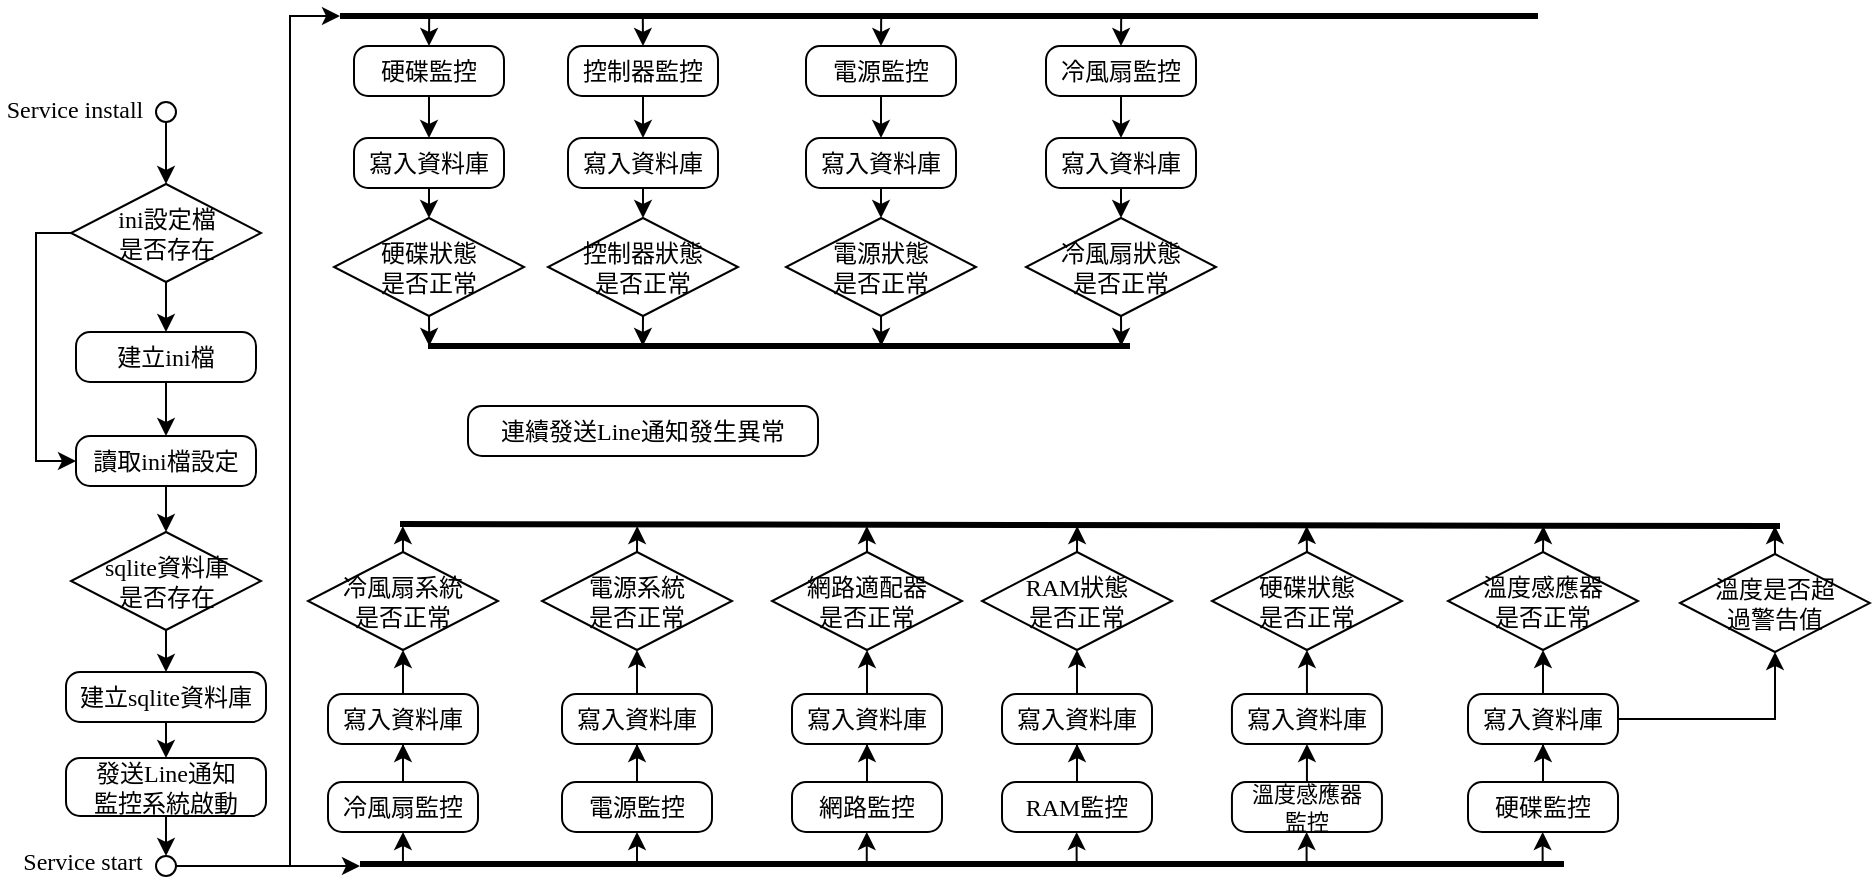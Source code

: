 <mxfile version="14.8.5" type="device"><diagram name="Page-1" id="edf60f1a-56cd-e834-aa8a-f176f3a09ee4"><mxGraphModel dx="1133" dy="668" grid="1" gridSize="5" guides="1" tooltips="1" connect="1" arrows="1" fold="1" page="1" pageScale="1" pageWidth="1169" pageHeight="827" background="none" math="0" shadow="0"><root><mxCell id="0"/><mxCell id="1" parent="0"/><mxCell id="4bShGnpkLniAV2nHWcWe-6" style="edgeStyle=orthogonalEdgeStyle;rounded=0;orthogonalLoop=1;jettySize=auto;html=1;entryX=0.5;entryY=0;entryDx=0;entryDy=0;entryPerimeter=0;fontSize=12;" edge="1" parent="1" source="4bShGnpkLniAV2nHWcWe-1" target="4bShGnpkLniAV2nHWcWe-4"><mxGeometry relative="1" as="geometry"/></mxCell><mxCell id="4bShGnpkLniAV2nHWcWe-1" value="" style="strokeWidth=1;html=1;shape=mxgraph.flowchart.start_2;whiteSpace=wrap;" vertex="1" parent="1"><mxGeometry x="93" y="63" width="10" height="10" as="geometry"/></mxCell><mxCell id="4bShGnpkLniAV2nHWcWe-3" value="&lt;font face=&quot;Times New Roman&quot;&gt;Service install&lt;/font&gt;" style="text;html=1;strokeColor=none;fillColor=none;align=center;verticalAlign=middle;whiteSpace=wrap;rounded=0;" vertex="1" parent="1"><mxGeometry x="15" y="57" width="75" height="20" as="geometry"/></mxCell><mxCell id="4bShGnpkLniAV2nHWcWe-10" style="edgeStyle=orthogonalEdgeStyle;rounded=0;orthogonalLoop=1;jettySize=auto;html=1;entryX=0.5;entryY=0;entryDx=0;entryDy=0;fontSize=12;" edge="1" parent="1" source="4bShGnpkLniAV2nHWcWe-4" target="4bShGnpkLniAV2nHWcWe-9"><mxGeometry relative="1" as="geometry"/></mxCell><mxCell id="4bShGnpkLniAV2nHWcWe-100" style="edgeStyle=orthogonalEdgeStyle;rounded=0;sketch=0;orthogonalLoop=1;jettySize=auto;html=1;entryX=0;entryY=0.5;entryDx=0;entryDy=0;fontSize=11;startArrow=none;startFill=0;endArrow=classic;endFill=1;strokeColor=#000000;strokeWidth=1;" edge="1" parent="1" source="4bShGnpkLniAV2nHWcWe-4" target="4bShGnpkLniAV2nHWcWe-11"><mxGeometry relative="1" as="geometry"><Array as="points"><mxPoint x="33" y="128"/><mxPoint x="33" y="242"/></Array></mxGeometry></mxCell><mxCell id="4bShGnpkLniAV2nHWcWe-4" value="&lt;font face=&quot;Times New Roman&quot; style=&quot;font-size: 12px;&quot;&gt;ini&lt;/font&gt;&lt;font face=&quot;DFKai-SB&quot; style=&quot;font-size: 12px;&quot;&gt;設定檔&lt;br style=&quot;font-size: 12px;&quot;&gt;是否存在&lt;br style=&quot;font-size: 12px;&quot;&gt;&lt;/font&gt;" style="strokeWidth=1;html=1;shape=mxgraph.flowchart.decision;whiteSpace=wrap;verticalAlign=middle;fontSize=12;" vertex="1" parent="1"><mxGeometry x="50.5" y="104" width="95" height="49" as="geometry"/></mxCell><mxCell id="4bShGnpkLniAV2nHWcWe-12" style="edgeStyle=orthogonalEdgeStyle;rounded=0;orthogonalLoop=1;jettySize=auto;html=1;entryX=0.5;entryY=0;entryDx=0;entryDy=0;fontSize=12;" edge="1" parent="1" source="4bShGnpkLniAV2nHWcWe-9" target="4bShGnpkLniAV2nHWcWe-11"><mxGeometry relative="1" as="geometry"/></mxCell><mxCell id="4bShGnpkLniAV2nHWcWe-9" value="&lt;font face=&quot;DFKai-SB&quot;&gt;建立ini檔&lt;/font&gt;" style="rounded=1;whiteSpace=wrap;html=1;absoluteArcSize=1;arcSize=14;strokeWidth=1;fontSize=12;verticalAlign=middle;" vertex="1" parent="1"><mxGeometry x="53" y="178" width="90" height="25" as="geometry"/></mxCell><mxCell id="4bShGnpkLniAV2nHWcWe-16" style="edgeStyle=orthogonalEdgeStyle;rounded=0;orthogonalLoop=1;jettySize=auto;html=1;entryX=0.5;entryY=0;entryDx=0;entryDy=0;entryPerimeter=0;fontSize=12;" edge="1" parent="1" source="4bShGnpkLniAV2nHWcWe-11" target="4bShGnpkLniAV2nHWcWe-13"><mxGeometry relative="1" as="geometry"/></mxCell><mxCell id="4bShGnpkLniAV2nHWcWe-11" value="&lt;font face=&quot;DFKai-SB&quot;&gt;讀取ini檔設定&lt;/font&gt;" style="rounded=1;whiteSpace=wrap;html=1;absoluteArcSize=1;arcSize=14;strokeWidth=1;fontSize=12;verticalAlign=middle;" vertex="1" parent="1"><mxGeometry x="53" y="230" width="90" height="25" as="geometry"/></mxCell><mxCell id="4bShGnpkLniAV2nHWcWe-17" style="edgeStyle=orthogonalEdgeStyle;rounded=0;orthogonalLoop=1;jettySize=auto;html=1;entryX=0.5;entryY=0;entryDx=0;entryDy=0;fontSize=12;strokeWidth=1;" edge="1" parent="1" source="4bShGnpkLniAV2nHWcWe-13" target="4bShGnpkLniAV2nHWcWe-15"><mxGeometry relative="1" as="geometry"/></mxCell><mxCell id="4bShGnpkLniAV2nHWcWe-13" value="&lt;font style=&quot;font-size: 12px&quot;&gt;&lt;font face=&quot;Times New Roman&quot;&gt;sqlite&lt;/font&gt;&lt;font face=&quot;DFKai-SB&quot;&gt;資料庫&lt;br&gt;是否存在&lt;/font&gt;&lt;br style=&quot;font-size: 12px&quot;&gt;&lt;/font&gt;" style="strokeWidth=1;html=1;shape=mxgraph.flowchart.decision;whiteSpace=wrap;verticalAlign=middle;fontSize=12;" vertex="1" parent="1"><mxGeometry x="50.5" y="278" width="95" height="49" as="geometry"/></mxCell><mxCell id="4bShGnpkLniAV2nHWcWe-123" style="edgeStyle=orthogonalEdgeStyle;rounded=0;sketch=0;orthogonalLoop=1;jettySize=auto;html=1;exitX=0.5;exitY=1;exitDx=0;exitDy=0;entryX=0.5;entryY=0;entryDx=0;entryDy=0;fontSize=11;startArrow=none;startFill=0;endArrow=classic;endFill=1;strokeColor=#000000;strokeWidth=1;" edge="1" parent="1" source="4bShGnpkLniAV2nHWcWe-15" target="4bShGnpkLniAV2nHWcWe-27"><mxGeometry relative="1" as="geometry"/></mxCell><mxCell id="4bShGnpkLniAV2nHWcWe-15" value="&lt;font face=&quot;DFKai-SB&quot;&gt;建立sqlite資料庫&lt;/font&gt;" style="rounded=1;whiteSpace=wrap;html=1;absoluteArcSize=1;arcSize=14;strokeWidth=1;fontSize=12;verticalAlign=middle;" vertex="1" parent="1"><mxGeometry x="48" y="348" width="100" height="25" as="geometry"/></mxCell><mxCell id="4bShGnpkLniAV2nHWcWe-188" style="edgeStyle=orthogonalEdgeStyle;rounded=0;sketch=0;orthogonalLoop=1;jettySize=auto;html=1;exitX=1;exitY=0.5;exitDx=0;exitDy=0;exitPerimeter=0;fontSize=11;startArrow=none;startFill=0;endArrow=classic;endFill=1;strokeColor=#000000;strokeWidth=1;" edge="1" parent="1" source="4bShGnpkLniAV2nHWcWe-20"><mxGeometry relative="1" as="geometry"><mxPoint x="185" y="20" as="targetPoint"/><Array as="points"><mxPoint x="160" y="445"/><mxPoint x="160" y="20"/></Array></mxGeometry></mxCell><mxCell id="4bShGnpkLniAV2nHWcWe-189" style="edgeStyle=orthogonalEdgeStyle;rounded=0;sketch=0;orthogonalLoop=1;jettySize=auto;html=1;exitX=1;exitY=0.5;exitDx=0;exitDy=0;exitPerimeter=0;fontSize=11;startArrow=none;startFill=0;endArrow=classic;endFill=1;strokeColor=#000000;strokeWidth=1;" edge="1" parent="1" source="4bShGnpkLniAV2nHWcWe-20"><mxGeometry relative="1" as="geometry"><mxPoint x="195" y="445" as="targetPoint"/><Array as="points"><mxPoint x="135" y="445"/><mxPoint x="135" y="445"/></Array></mxGeometry></mxCell><mxCell id="4bShGnpkLniAV2nHWcWe-20" value="" style="strokeWidth=1;html=1;shape=mxgraph.flowchart.start_2;whiteSpace=wrap;" vertex="1" parent="1"><mxGeometry x="93" y="440" width="10" height="10" as="geometry"/></mxCell><mxCell id="4bShGnpkLniAV2nHWcWe-21" value="&lt;font face=&quot;Times New Roman&quot;&gt;Service start&lt;/font&gt;" style="text;html=1;strokeColor=none;fillColor=none;align=center;verticalAlign=middle;whiteSpace=wrap;rounded=0;" vertex="1" parent="1"><mxGeometry x="19" y="433" width="75" height="20" as="geometry"/></mxCell><mxCell id="4bShGnpkLniAV2nHWcWe-124" style="edgeStyle=orthogonalEdgeStyle;rounded=0;sketch=0;orthogonalLoop=1;jettySize=auto;html=1;exitX=0.5;exitY=1;exitDx=0;exitDy=0;entryX=0.5;entryY=0;entryDx=0;entryDy=0;entryPerimeter=0;fontSize=11;startArrow=none;startFill=0;endArrow=classic;endFill=1;strokeColor=#000000;strokeWidth=1;" edge="1" parent="1" source="4bShGnpkLniAV2nHWcWe-27" target="4bShGnpkLniAV2nHWcWe-20"><mxGeometry relative="1" as="geometry"/></mxCell><mxCell id="4bShGnpkLniAV2nHWcWe-27" value="&lt;font face=&quot;DFKai-SB&quot;&gt;發送Line通知&lt;br&gt;監控系統啟動&lt;br&gt;&lt;/font&gt;" style="rounded=1;whiteSpace=wrap;html=1;absoluteArcSize=1;arcSize=14;strokeWidth=1;fontSize=12;verticalAlign=middle;" vertex="1" parent="1"><mxGeometry x="48" y="391" width="100" height="29" as="geometry"/></mxCell><mxCell id="4bShGnpkLniAV2nHWcWe-193" style="edgeStyle=orthogonalEdgeStyle;rounded=0;sketch=0;orthogonalLoop=1;jettySize=auto;html=1;exitX=0.5;exitY=0;exitDx=0;exitDy=0;exitPerimeter=0;fontSize=11;startArrow=none;startFill=0;endArrow=classic;endFill=1;strokeColor=#000000;strokeWidth=1;" edge="1" parent="1" source="4bShGnpkLniAV2nHWcWe-31"><mxGeometry relative="1" as="geometry"><mxPoint x="216.4" y="275" as="targetPoint"/></mxGeometry></mxCell><mxCell id="4bShGnpkLniAV2nHWcWe-31" value="&lt;font style=&quot;font-size: 12px&quot;&gt;&lt;font face=&quot;DFKai-SB&quot;&gt;冷風扇系統&lt;br&gt;是否正常&lt;/font&gt;&lt;br style=&quot;font-size: 12px&quot;&gt;&lt;/font&gt;" style="strokeWidth=1;html=1;shape=mxgraph.flowchart.decision;whiteSpace=wrap;verticalAlign=middle;fontSize=12;" vertex="1" parent="1"><mxGeometry x="169" y="288" width="95" height="49" as="geometry"/></mxCell><mxCell id="4bShGnpkLniAV2nHWcWe-76" style="edgeStyle=orthogonalEdgeStyle;rounded=0;sketch=0;orthogonalLoop=1;jettySize=auto;html=1;entryX=0.5;entryY=1;entryDx=0;entryDy=0;fontSize=12;strokeColor=#000000;strokeWidth=1;" edge="1" parent="1" source="4bShGnpkLniAV2nHWcWe-35" target="4bShGnpkLniAV2nHWcWe-74"><mxGeometry relative="1" as="geometry"/></mxCell><mxCell id="4bShGnpkLniAV2nHWcWe-121" style="edgeStyle=orthogonalEdgeStyle;rounded=0;sketch=0;orthogonalLoop=1;jettySize=auto;html=1;exitX=0.5;exitY=1;exitDx=0;exitDy=0;fontSize=11;startArrow=classic;startFill=1;endArrow=none;endFill=0;strokeColor=#000000;strokeWidth=1;" edge="1" parent="1" source="4bShGnpkLniAV2nHWcWe-35"><mxGeometry relative="1" as="geometry"><mxPoint x="216.465" y="445" as="targetPoint"/></mxGeometry></mxCell><mxCell id="4bShGnpkLniAV2nHWcWe-35" value="&lt;font face=&quot;DFKai-SB&quot;&gt;冷風扇監控&lt;/font&gt;" style="rounded=1;whiteSpace=wrap;html=1;absoluteArcSize=1;arcSize=14;strokeWidth=1;fontSize=12;verticalAlign=middle;" vertex="1" parent="1"><mxGeometry x="179" y="403" width="75" height="25" as="geometry"/></mxCell><mxCell id="4bShGnpkLniAV2nHWcWe-41" value="&lt;font face=&quot;DFKai-SB&quot;&gt;連續發送Line通知發生異常&lt;/font&gt;" style="rounded=1;whiteSpace=wrap;html=1;absoluteArcSize=1;arcSize=14;strokeWidth=1;fontSize=12;verticalAlign=middle;" vertex="1" parent="1"><mxGeometry x="249" y="215" width="175" height="25" as="geometry"/></mxCell><mxCell id="4bShGnpkLniAV2nHWcWe-218" style="edgeStyle=orthogonalEdgeStyle;rounded=0;sketch=0;orthogonalLoop=1;jettySize=auto;html=1;exitX=0.5;exitY=0;exitDx=0;exitDy=0;exitPerimeter=0;fontSize=11;startArrow=none;startFill=0;endArrow=classic;endFill=1;strokeColor=#000000;strokeWidth=1;" edge="1" parent="1" source="4bShGnpkLniAV2nHWcWe-73"><mxGeometry relative="1" as="geometry"><mxPoint x="668.333" y="275" as="targetPoint"/></mxGeometry></mxCell><mxCell id="4bShGnpkLniAV2nHWcWe-73" value="&lt;font&gt;&lt;font face=&quot;DFKai-SB&quot;&gt;硬碟狀態&lt;br&gt;是否正常&lt;/font&gt;&lt;br style=&quot;font-size: 12px&quot;&gt;&lt;/font&gt;" style="strokeWidth=1;html=1;shape=mxgraph.flowchart.decision;whiteSpace=wrap;verticalAlign=middle;fontSize=12;" vertex="1" parent="1"><mxGeometry x="620.97" y="288" width="95" height="49" as="geometry"/></mxCell><mxCell id="4bShGnpkLniAV2nHWcWe-77" style="edgeStyle=orthogonalEdgeStyle;rounded=0;sketch=0;orthogonalLoop=1;jettySize=auto;html=1;fontSize=12;strokeColor=#000000;strokeWidth=1;" edge="1" parent="1" source="4bShGnpkLniAV2nHWcWe-74" target="4bShGnpkLniAV2nHWcWe-31"><mxGeometry relative="1" as="geometry"/></mxCell><mxCell id="4bShGnpkLniAV2nHWcWe-74" value="&lt;font face=&quot;DFKai-SB&quot;&gt;寫入資料庫&lt;/font&gt;" style="rounded=1;whiteSpace=wrap;html=1;absoluteArcSize=1;arcSize=14;strokeWidth=1;fontSize=12;verticalAlign=middle;" vertex="1" parent="1"><mxGeometry x="179" y="359" width="75" height="25" as="geometry"/></mxCell><mxCell id="4bShGnpkLniAV2nHWcWe-81" style="edgeStyle=orthogonalEdgeStyle;rounded=0;sketch=0;orthogonalLoop=1;jettySize=auto;html=1;exitX=0.5;exitY=0;exitDx=0;exitDy=0;entryX=0.5;entryY=1;entryDx=0;entryDy=0;fontSize=11;strokeColor=#000000;strokeWidth=1;" edge="1" parent="1" source="4bShGnpkLniAV2nHWcWe-78" target="4bShGnpkLniAV2nHWcWe-79"><mxGeometry relative="1" as="geometry"/></mxCell><mxCell id="4bShGnpkLniAV2nHWcWe-78" value="&lt;font face=&quot;DFKai-SB&quot; style=&quot;font-size: 11px&quot;&gt;溫度感應器&lt;br style=&quot;font-size: 11px&quot;&gt;&lt;/font&gt;&lt;font face=&quot;DFKai-SB&quot; style=&quot;font-size: 11px&quot;&gt;監控&lt;/font&gt;" style="rounded=1;whiteSpace=wrap;html=1;absoluteArcSize=1;arcSize=14;strokeWidth=1;fontSize=11;verticalAlign=middle;align=center;labelPosition=center;verticalLabelPosition=middle;horizontal=1;spacing=1;" vertex="1" parent="1"><mxGeometry x="630.97" y="403" width="75" height="25" as="geometry"/></mxCell><mxCell id="4bShGnpkLniAV2nHWcWe-83" style="edgeStyle=orthogonalEdgeStyle;rounded=0;sketch=0;orthogonalLoop=1;jettySize=auto;html=1;exitX=0.5;exitY=0;exitDx=0;exitDy=0;entryX=0.5;entryY=1;entryDx=0;entryDy=0;entryPerimeter=0;fontSize=11;strokeColor=#000000;strokeWidth=1;" edge="1" parent="1" source="4bShGnpkLniAV2nHWcWe-79" target="4bShGnpkLniAV2nHWcWe-73"><mxGeometry relative="1" as="geometry"/></mxCell><mxCell id="4bShGnpkLniAV2nHWcWe-79" value="&lt;font face=&quot;DFKai-SB&quot;&gt;寫入資料庫&lt;/font&gt;" style="rounded=1;whiteSpace=wrap;html=1;absoluteArcSize=1;arcSize=14;strokeWidth=1;fontSize=12;verticalAlign=middle;" vertex="1" parent="1"><mxGeometry x="630.97" y="359" width="75" height="25" as="geometry"/></mxCell><mxCell id="4bShGnpkLniAV2nHWcWe-194" style="edgeStyle=orthogonalEdgeStyle;rounded=0;sketch=0;orthogonalLoop=1;jettySize=auto;html=1;exitX=0.5;exitY=0;exitDx=0;exitDy=0;exitPerimeter=0;fontSize=11;startArrow=none;startFill=0;endArrow=classic;endFill=1;strokeColor=#000000;strokeWidth=1;" edge="1" parent="1" source="4bShGnpkLniAV2nHWcWe-109"><mxGeometry relative="1" as="geometry"><mxPoint x="333.6" y="275" as="targetPoint"/></mxGeometry></mxCell><mxCell id="4bShGnpkLniAV2nHWcWe-109" value="&lt;font style=&quot;font-size: 12px&quot;&gt;&lt;font face=&quot;DFKai-SB&quot;&gt;電源系統&lt;br&gt;是否正常&lt;/font&gt;&lt;br style=&quot;font-size: 12px&quot;&gt;&lt;/font&gt;" style="strokeWidth=1;html=1;shape=mxgraph.flowchart.decision;whiteSpace=wrap;verticalAlign=middle;fontSize=12;" vertex="1" parent="1"><mxGeometry x="286" y="288" width="95" height="49" as="geometry"/></mxCell><mxCell id="4bShGnpkLniAV2nHWcWe-110" style="edgeStyle=orthogonalEdgeStyle;rounded=0;sketch=0;orthogonalLoop=1;jettySize=auto;html=1;entryX=0.5;entryY=1;entryDx=0;entryDy=0;fontSize=12;strokeColor=#000000;strokeWidth=1;" edge="1" parent="1" source="4bShGnpkLniAV2nHWcWe-111" target="4bShGnpkLniAV2nHWcWe-113"><mxGeometry relative="1" as="geometry"/></mxCell><mxCell id="4bShGnpkLniAV2nHWcWe-125" style="edgeStyle=orthogonalEdgeStyle;rounded=0;sketch=0;orthogonalLoop=1;jettySize=auto;html=1;exitX=0.5;exitY=1;exitDx=0;exitDy=0;fontSize=11;startArrow=classic;startFill=1;endArrow=none;endFill=0;strokeColor=#000000;strokeWidth=1;" edge="1" parent="1" source="4bShGnpkLniAV2nHWcWe-111"><mxGeometry relative="1" as="geometry"><mxPoint x="333.503" y="445" as="targetPoint"/></mxGeometry></mxCell><mxCell id="4bShGnpkLniAV2nHWcWe-111" value="&lt;font face=&quot;DFKai-SB&quot;&gt;電源監控&lt;/font&gt;" style="rounded=1;whiteSpace=wrap;html=1;absoluteArcSize=1;arcSize=14;strokeWidth=1;fontSize=12;verticalAlign=middle;" vertex="1" parent="1"><mxGeometry x="296" y="403" width="75" height="25" as="geometry"/></mxCell><mxCell id="4bShGnpkLniAV2nHWcWe-112" style="edgeStyle=orthogonalEdgeStyle;rounded=0;sketch=0;orthogonalLoop=1;jettySize=auto;html=1;fontSize=12;strokeColor=#000000;strokeWidth=1;" edge="1" parent="1" source="4bShGnpkLniAV2nHWcWe-113" target="4bShGnpkLniAV2nHWcWe-109"><mxGeometry relative="1" as="geometry"/></mxCell><mxCell id="4bShGnpkLniAV2nHWcWe-113" value="&lt;font face=&quot;DFKai-SB&quot;&gt;寫入資料庫&lt;/font&gt;" style="rounded=1;whiteSpace=wrap;html=1;absoluteArcSize=1;arcSize=14;strokeWidth=1;fontSize=12;verticalAlign=middle;" vertex="1" parent="1"><mxGeometry x="296" y="359" width="75" height="25" as="geometry"/></mxCell><mxCell id="4bShGnpkLniAV2nHWcWe-117" value="" style="endArrow=none;html=1;fontSize=11;strokeColor=#000000;strokeWidth=3;" edge="1" parent="1"><mxGeometry width="50" height="50" relative="1" as="geometry"><mxPoint x="195" y="444" as="sourcePoint"/><mxPoint x="797" y="444" as="targetPoint"/></mxGeometry></mxCell><mxCell id="4bShGnpkLniAV2nHWcWe-196" style="edgeStyle=orthogonalEdgeStyle;rounded=0;sketch=0;orthogonalLoop=1;jettySize=auto;html=1;exitX=0.5;exitY=0;exitDx=0;exitDy=0;exitPerimeter=0;fontSize=11;startArrow=none;startFill=0;endArrow=classic;endFill=1;strokeColor=#000000;strokeWidth=1;" edge="1" parent="1" source="4bShGnpkLniAV2nHWcWe-126"><mxGeometry relative="1" as="geometry"><mxPoint x="553.6" y="275" as="targetPoint"/></mxGeometry></mxCell><mxCell id="4bShGnpkLniAV2nHWcWe-126" value="&lt;font style=&quot;font-size: 12px&quot;&gt;&lt;font face=&quot;DFKai-SB&quot;&gt;RAM狀態&lt;br&gt;是否正常&lt;/font&gt;&lt;br style=&quot;font-size: 12px&quot;&gt;&lt;/font&gt;" style="strokeWidth=1;html=1;shape=mxgraph.flowchart.decision;whiteSpace=wrap;verticalAlign=middle;fontSize=12;" vertex="1" parent="1"><mxGeometry x="506" y="288" width="95" height="49" as="geometry"/></mxCell><mxCell id="4bShGnpkLniAV2nHWcWe-127" style="edgeStyle=orthogonalEdgeStyle;rounded=0;sketch=0;orthogonalLoop=1;jettySize=auto;html=1;entryX=0.5;entryY=1;entryDx=0;entryDy=0;fontSize=12;strokeColor=#000000;strokeWidth=1;" edge="1" parent="1" source="4bShGnpkLniAV2nHWcWe-129" target="4bShGnpkLniAV2nHWcWe-131"><mxGeometry relative="1" as="geometry"/></mxCell><mxCell id="4bShGnpkLniAV2nHWcWe-129" value="&lt;font face=&quot;DFKai-SB&quot;&gt;RAM監控&lt;/font&gt;" style="rounded=1;whiteSpace=wrap;html=1;absoluteArcSize=1;arcSize=14;strokeWidth=1;fontSize=12;verticalAlign=middle;" vertex="1" parent="1"><mxGeometry x="516" y="403" width="75" height="25" as="geometry"/></mxCell><mxCell id="4bShGnpkLniAV2nHWcWe-130" style="edgeStyle=orthogonalEdgeStyle;rounded=0;sketch=0;orthogonalLoop=1;jettySize=auto;html=1;fontSize=12;strokeColor=#000000;strokeWidth=1;" edge="1" parent="1" source="4bShGnpkLniAV2nHWcWe-131" target="4bShGnpkLniAV2nHWcWe-126"><mxGeometry relative="1" as="geometry"/></mxCell><mxCell id="4bShGnpkLniAV2nHWcWe-131" value="&lt;font face=&quot;DFKai-SB&quot;&gt;寫入資料庫&lt;/font&gt;" style="rounded=1;whiteSpace=wrap;html=1;absoluteArcSize=1;arcSize=14;strokeWidth=1;fontSize=12;verticalAlign=middle;" vertex="1" parent="1"><mxGeometry x="516" y="359" width="75" height="25" as="geometry"/></mxCell><mxCell id="4bShGnpkLniAV2nHWcWe-195" style="edgeStyle=orthogonalEdgeStyle;rounded=0;sketch=0;orthogonalLoop=1;jettySize=auto;html=1;exitX=0.5;exitY=0;exitDx=0;exitDy=0;exitPerimeter=0;fontSize=11;startArrow=none;startFill=0;endArrow=classic;endFill=1;strokeColor=#000000;strokeWidth=1;" edge="1" parent="1" source="4bShGnpkLniAV2nHWcWe-138"><mxGeometry relative="1" as="geometry"><mxPoint x="448.4" y="275" as="targetPoint"/></mxGeometry></mxCell><mxCell id="4bShGnpkLniAV2nHWcWe-138" value="&lt;font style=&quot;font-size: 12px&quot;&gt;&lt;font face=&quot;DFKai-SB&quot;&gt;網路適配器&lt;br&gt;是否正常&lt;/font&gt;&lt;br style=&quot;font-size: 12px&quot;&gt;&lt;/font&gt;" style="strokeWidth=1;html=1;shape=mxgraph.flowchart.decision;whiteSpace=wrap;verticalAlign=middle;fontSize=12;" vertex="1" parent="1"><mxGeometry x="401" y="288" width="95" height="49" as="geometry"/></mxCell><mxCell id="4bShGnpkLniAV2nHWcWe-139" style="edgeStyle=orthogonalEdgeStyle;rounded=0;sketch=0;orthogonalLoop=1;jettySize=auto;html=1;entryX=0.5;entryY=1;entryDx=0;entryDy=0;fontSize=12;strokeColor=#000000;strokeWidth=1;" edge="1" source="4bShGnpkLniAV2nHWcWe-140" target="4bShGnpkLniAV2nHWcWe-142" parent="1"><mxGeometry relative="1" as="geometry"/></mxCell><mxCell id="4bShGnpkLniAV2nHWcWe-140" value="&lt;font face=&quot;DFKai-SB&quot;&gt;網路監控&lt;/font&gt;" style="rounded=1;whiteSpace=wrap;html=1;absoluteArcSize=1;arcSize=14;strokeWidth=1;fontSize=12;verticalAlign=middle;" vertex="1" parent="1"><mxGeometry x="411" y="403" width="75" height="25" as="geometry"/></mxCell><mxCell id="4bShGnpkLniAV2nHWcWe-141" style="edgeStyle=orthogonalEdgeStyle;rounded=0;sketch=0;orthogonalLoop=1;jettySize=auto;html=1;fontSize=12;strokeColor=#000000;strokeWidth=1;" edge="1" source="4bShGnpkLniAV2nHWcWe-142" target="4bShGnpkLniAV2nHWcWe-138" parent="1"><mxGeometry relative="1" as="geometry"/></mxCell><mxCell id="4bShGnpkLniAV2nHWcWe-142" value="&lt;font face=&quot;DFKai-SB&quot;&gt;寫入資料庫&lt;/font&gt;" style="rounded=1;whiteSpace=wrap;html=1;absoluteArcSize=1;arcSize=14;strokeWidth=1;fontSize=12;verticalAlign=middle;" vertex="1" parent="1"><mxGeometry x="411" y="359" width="75" height="25" as="geometry"/></mxCell><mxCell id="4bShGnpkLniAV2nHWcWe-143" style="edgeStyle=orthogonalEdgeStyle;rounded=0;sketch=0;orthogonalLoop=1;jettySize=auto;html=1;exitX=0.5;exitY=1;exitDx=0;exitDy=0;fontSize=11;startArrow=classic;startFill=1;endArrow=none;endFill=0;strokeColor=#000000;strokeWidth=1;" edge="1" parent="1"><mxGeometry relative="1" as="geometry"><mxPoint x="448.383" y="445" as="targetPoint"/><mxPoint x="448.38" y="428" as="sourcePoint"/></mxGeometry></mxCell><mxCell id="4bShGnpkLniAV2nHWcWe-145" style="edgeStyle=orthogonalEdgeStyle;rounded=0;sketch=0;orthogonalLoop=1;jettySize=auto;html=1;exitX=0.5;exitY=1;exitDx=0;exitDy=0;fontSize=11;startArrow=classic;startFill=1;endArrow=none;endFill=0;strokeColor=#000000;strokeWidth=1;" edge="1" parent="1"><mxGeometry relative="1" as="geometry"><mxPoint x="553.333" y="445" as="targetPoint"/><mxPoint x="553.33" y="428" as="sourcePoint"/><Array as="points"><mxPoint x="552.95" y="435"/><mxPoint x="552.95" y="435"/></Array></mxGeometry></mxCell><mxCell id="4bShGnpkLniAV2nHWcWe-146" style="edgeStyle=orthogonalEdgeStyle;rounded=0;sketch=0;orthogonalLoop=1;jettySize=auto;html=1;exitX=0.5;exitY=1;exitDx=0;exitDy=0;fontSize=11;startArrow=classic;startFill=1;endArrow=none;endFill=0;strokeColor=#000000;strokeWidth=1;" edge="1" parent="1"><mxGeometry relative="1" as="geometry"><mxPoint x="668.303" y="445" as="targetPoint"/><mxPoint x="668.3" y="428" as="sourcePoint"/></mxGeometry></mxCell><mxCell id="4bShGnpkLniAV2nHWcWe-220" style="edgeStyle=orthogonalEdgeStyle;rounded=0;sketch=0;orthogonalLoop=1;jettySize=auto;html=1;exitX=0.5;exitY=0;exitDx=0;exitDy=0;exitPerimeter=0;fontSize=11;startArrow=none;startFill=0;endArrow=classic;endFill=1;strokeColor=#000000;strokeWidth=1;" edge="1" parent="1" source="4bShGnpkLniAV2nHWcWe-147"><mxGeometry relative="1" as="geometry"><mxPoint x="786.667" y="275" as="targetPoint"/></mxGeometry></mxCell><mxCell id="4bShGnpkLniAV2nHWcWe-147" value="&lt;font style=&quot;font-size: 12px&quot;&gt;&lt;font face=&quot;DFKai-SB&quot;&gt;溫度感應器&lt;br&gt;是否正常&lt;/font&gt;&lt;br style=&quot;font-size: 12px&quot;&gt;&lt;/font&gt;" style="strokeWidth=1;html=1;shape=mxgraph.flowchart.decision;whiteSpace=wrap;verticalAlign=middle;fontSize=12;" vertex="1" parent="1"><mxGeometry x="739" y="288" width="95" height="49" as="geometry"/></mxCell><mxCell id="4bShGnpkLniAV2nHWcWe-148" style="edgeStyle=orthogonalEdgeStyle;rounded=0;sketch=0;orthogonalLoop=1;jettySize=auto;html=1;entryX=0.5;entryY=1;entryDx=0;entryDy=0;fontSize=12;strokeColor=#000000;strokeWidth=1;" edge="1" source="4bShGnpkLniAV2nHWcWe-149" target="4bShGnpkLniAV2nHWcWe-151" parent="1"><mxGeometry relative="1" as="geometry"/></mxCell><mxCell id="4bShGnpkLniAV2nHWcWe-149" value="&lt;font face=&quot;DFKai-SB&quot;&gt;硬碟監控&lt;/font&gt;" style="rounded=1;whiteSpace=wrap;html=1;absoluteArcSize=1;arcSize=14;strokeWidth=1;fontSize=12;verticalAlign=middle;" vertex="1" parent="1"><mxGeometry x="749" y="403" width="75" height="25" as="geometry"/></mxCell><mxCell id="4bShGnpkLniAV2nHWcWe-150" style="edgeStyle=orthogonalEdgeStyle;rounded=0;sketch=0;orthogonalLoop=1;jettySize=auto;html=1;fontSize=12;strokeColor=#000000;strokeWidth=1;" edge="1" source="4bShGnpkLniAV2nHWcWe-151" target="4bShGnpkLniAV2nHWcWe-147" parent="1"><mxGeometry relative="1" as="geometry"/></mxCell><mxCell id="4bShGnpkLniAV2nHWcWe-221" style="edgeStyle=orthogonalEdgeStyle;rounded=0;sketch=0;orthogonalLoop=1;jettySize=auto;html=1;exitX=1;exitY=0.5;exitDx=0;exitDy=0;entryX=0.5;entryY=1;entryDx=0;entryDy=0;entryPerimeter=0;fontSize=11;startArrow=none;startFill=0;endArrow=classic;endFill=1;strokeColor=#000000;strokeWidth=1;" edge="1" parent="1" source="4bShGnpkLniAV2nHWcWe-151" target="4bShGnpkLniAV2nHWcWe-155"><mxGeometry relative="1" as="geometry"/></mxCell><mxCell id="4bShGnpkLniAV2nHWcWe-151" value="&lt;font face=&quot;DFKai-SB&quot;&gt;寫入資料庫&lt;/font&gt;" style="rounded=1;whiteSpace=wrap;html=1;absoluteArcSize=1;arcSize=14;strokeWidth=1;fontSize=12;verticalAlign=middle;" vertex="1" parent="1"><mxGeometry x="749" y="359" width="75" height="25" as="geometry"/></mxCell><mxCell id="4bShGnpkLniAV2nHWcWe-152" style="edgeStyle=orthogonalEdgeStyle;rounded=0;sketch=0;orthogonalLoop=1;jettySize=auto;html=1;exitX=0.5;exitY=1;exitDx=0;exitDy=0;fontSize=11;startArrow=classic;startFill=1;endArrow=none;endFill=0;strokeColor=#000000;strokeWidth=1;" edge="1" parent="1"><mxGeometry relative="1" as="geometry"><mxPoint x="786.333" y="445" as="targetPoint"/><mxPoint x="786.33" y="428" as="sourcePoint"/><Array as="points"><mxPoint x="785.95" y="435"/><mxPoint x="785.95" y="435"/></Array></mxGeometry></mxCell><mxCell id="4bShGnpkLniAV2nHWcWe-222" style="edgeStyle=orthogonalEdgeStyle;rounded=0;sketch=0;orthogonalLoop=1;jettySize=auto;html=1;exitX=0.5;exitY=0;exitDx=0;exitDy=0;exitPerimeter=0;fontSize=11;startArrow=none;startFill=0;endArrow=classic;endFill=1;strokeColor=#000000;strokeWidth=1;" edge="1" parent="1" source="4bShGnpkLniAV2nHWcWe-155"><mxGeometry relative="1" as="geometry"><mxPoint x="902.429" y="275" as="targetPoint"/></mxGeometry></mxCell><mxCell id="4bShGnpkLniAV2nHWcWe-155" value="&lt;font style=&quot;font-size: 12px&quot;&gt;&lt;font face=&quot;DFKai-SB&quot;&gt;溫度是否超&lt;br&gt;過警告值&lt;/font&gt;&lt;br style=&quot;font-size: 12px&quot;&gt;&lt;/font&gt;" style="strokeWidth=1;html=1;shape=mxgraph.flowchart.decision;whiteSpace=wrap;verticalAlign=middle;fontSize=12;" vertex="1" parent="1"><mxGeometry x="855" y="289" width="95" height="49" as="geometry"/></mxCell><mxCell id="4bShGnpkLniAV2nHWcWe-161" style="edgeStyle=orthogonalEdgeStyle;rounded=0;sketch=0;orthogonalLoop=1;jettySize=auto;html=1;exitX=0.5;exitY=1;exitDx=0;exitDy=0;entryX=0.5;entryY=0;entryDx=0;entryDy=0;fontSize=11;startArrow=none;startFill=0;endArrow=classic;endFill=1;strokeColor=#000000;strokeWidth=1;" edge="1" parent="1" source="4bShGnpkLniAV2nHWcWe-157" target="4bShGnpkLniAV2nHWcWe-159"><mxGeometry relative="1" as="geometry"/></mxCell><mxCell id="4bShGnpkLniAV2nHWcWe-184" style="edgeStyle=orthogonalEdgeStyle;rounded=0;sketch=0;orthogonalLoop=1;jettySize=auto;html=1;exitX=0.5;exitY=0;exitDx=0;exitDy=0;fontSize=11;startArrow=classic;startFill=1;endArrow=none;endFill=0;strokeColor=#000000;strokeWidth=1;" edge="1" parent="1" source="4bShGnpkLniAV2nHWcWe-157"><mxGeometry relative="1" as="geometry"><mxPoint x="229.6" y="20" as="targetPoint"/></mxGeometry></mxCell><mxCell id="4bShGnpkLniAV2nHWcWe-157" value="&lt;font face=&quot;DFKai-SB&quot;&gt;硬碟監控&lt;/font&gt;" style="rounded=1;whiteSpace=wrap;html=1;absoluteArcSize=1;arcSize=14;strokeWidth=1;fontSize=12;verticalAlign=middle;" vertex="1" parent="1"><mxGeometry x="192" y="35" width="75" height="25" as="geometry"/></mxCell><mxCell id="4bShGnpkLniAV2nHWcWe-219" style="edgeStyle=orthogonalEdgeStyle;rounded=0;sketch=0;orthogonalLoop=1;jettySize=auto;html=1;exitX=0.5;exitY=1;exitDx=0;exitDy=0;exitPerimeter=0;fontSize=11;startArrow=none;startFill=0;endArrow=classic;endFill=1;strokeColor=#000000;strokeWidth=1;" edge="1" parent="1" source="4bShGnpkLniAV2nHWcWe-158"><mxGeometry relative="1" as="geometry"><mxPoint x="229.619" y="185" as="targetPoint"/></mxGeometry></mxCell><mxCell id="4bShGnpkLniAV2nHWcWe-158" value="&lt;font style=&quot;font-size: 12px&quot;&gt;&lt;font face=&quot;DFKai-SB&quot;&gt;硬碟狀態&lt;br&gt;是否正常&lt;/font&gt;&lt;br style=&quot;font-size: 12px&quot;&gt;&lt;/font&gt;" style="strokeWidth=1;html=1;shape=mxgraph.flowchart.decision;whiteSpace=wrap;verticalAlign=middle;fontSize=12;" vertex="1" parent="1"><mxGeometry x="182" y="121" width="95" height="49" as="geometry"/></mxCell><mxCell id="4bShGnpkLniAV2nHWcWe-163" style="edgeStyle=orthogonalEdgeStyle;rounded=0;sketch=0;orthogonalLoop=1;jettySize=auto;html=1;exitX=0.5;exitY=1;exitDx=0;exitDy=0;entryX=0.5;entryY=0;entryDx=0;entryDy=0;entryPerimeter=0;fontSize=11;startArrow=none;startFill=0;endArrow=classic;endFill=1;strokeColor=#000000;strokeWidth=1;" edge="1" parent="1" source="4bShGnpkLniAV2nHWcWe-159" target="4bShGnpkLniAV2nHWcWe-158"><mxGeometry relative="1" as="geometry"/></mxCell><mxCell id="4bShGnpkLniAV2nHWcWe-159" value="&lt;font face=&quot;DFKai-SB&quot;&gt;寫入資料庫&lt;/font&gt;" style="rounded=1;whiteSpace=wrap;html=1;absoluteArcSize=1;arcSize=14;strokeWidth=1;fontSize=12;verticalAlign=middle;" vertex="1" parent="1"><mxGeometry x="192" y="81" width="75" height="25" as="geometry"/></mxCell><mxCell id="4bShGnpkLniAV2nHWcWe-198" style="edgeStyle=orthogonalEdgeStyle;rounded=0;sketch=0;orthogonalLoop=1;jettySize=auto;html=1;exitX=0.5;exitY=1;exitDx=0;exitDy=0;exitPerimeter=0;fontSize=11;startArrow=none;startFill=0;endArrow=classic;endFill=1;strokeColor=#000000;strokeWidth=1;" edge="1" parent="1" source="4bShGnpkLniAV2nHWcWe-167"><mxGeometry relative="1" as="geometry"><mxPoint x="336.4" y="185" as="targetPoint"/></mxGeometry></mxCell><mxCell id="4bShGnpkLniAV2nHWcWe-167" value="&lt;font style=&quot;font-size: 12px&quot;&gt;&lt;font face=&quot;DFKai-SB&quot;&gt;控制器狀態&lt;br&gt;是否正常&lt;/font&gt;&lt;br style=&quot;font-size: 12px&quot;&gt;&lt;/font&gt;" style="strokeWidth=1;html=1;shape=mxgraph.flowchart.decision;whiteSpace=wrap;verticalAlign=middle;fontSize=12;" vertex="1" parent="1"><mxGeometry x="289" y="121" width="95" height="49" as="geometry"/></mxCell><mxCell id="4bShGnpkLniAV2nHWcWe-168" style="edgeStyle=orthogonalEdgeStyle;rounded=0;sketch=0;orthogonalLoop=1;jettySize=auto;html=1;exitX=0.5;exitY=1;exitDx=0;exitDy=0;entryX=0.5;entryY=0;entryDx=0;entryDy=0;entryPerimeter=0;fontSize=11;startArrow=none;startFill=0;endArrow=classic;endFill=1;strokeColor=#000000;strokeWidth=1;" edge="1" source="4bShGnpkLniAV2nHWcWe-169" target="4bShGnpkLniAV2nHWcWe-167" parent="1"><mxGeometry relative="1" as="geometry"/></mxCell><mxCell id="4bShGnpkLniAV2nHWcWe-169" value="&lt;font face=&quot;DFKai-SB&quot;&gt;寫入資料庫&lt;/font&gt;" style="rounded=1;whiteSpace=wrap;html=1;absoluteArcSize=1;arcSize=14;strokeWidth=1;fontSize=12;verticalAlign=middle;" vertex="1" parent="1"><mxGeometry x="299" y="81" width="75" height="25" as="geometry"/></mxCell><mxCell id="4bShGnpkLniAV2nHWcWe-172" style="edgeStyle=orthogonalEdgeStyle;rounded=0;sketch=0;orthogonalLoop=1;jettySize=auto;html=1;exitX=0.5;exitY=1;exitDx=0;exitDy=0;entryX=0.5;entryY=0;entryDx=0;entryDy=0;fontSize=11;startArrow=none;startFill=0;endArrow=classic;endFill=1;strokeColor=#000000;strokeWidth=1;" edge="1" parent="1" source="4bShGnpkLniAV2nHWcWe-170" target="4bShGnpkLniAV2nHWcWe-169"><mxGeometry relative="1" as="geometry"/></mxCell><mxCell id="4bShGnpkLniAV2nHWcWe-185" style="edgeStyle=orthogonalEdgeStyle;rounded=0;sketch=0;orthogonalLoop=1;jettySize=auto;html=1;exitX=0.5;exitY=0;exitDx=0;exitDy=0;fontSize=11;startArrow=classic;startFill=1;endArrow=none;endFill=0;strokeColor=#000000;strokeWidth=1;" edge="1" parent="1" source="4bShGnpkLniAV2nHWcWe-170"><mxGeometry relative="1" as="geometry"><mxPoint x="336.4" y="20" as="targetPoint"/></mxGeometry></mxCell><mxCell id="4bShGnpkLniAV2nHWcWe-170" value="&lt;font face=&quot;DFKai-SB&quot;&gt;控制器監控&lt;/font&gt;" style="rounded=1;whiteSpace=wrap;html=1;absoluteArcSize=1;arcSize=14;strokeWidth=1;fontSize=12;verticalAlign=middle;" vertex="1" parent="1"><mxGeometry x="299" y="35" width="75" height="25" as="geometry"/></mxCell><mxCell id="4bShGnpkLniAV2nHWcWe-199" style="edgeStyle=orthogonalEdgeStyle;rounded=0;sketch=0;orthogonalLoop=1;jettySize=auto;html=1;exitX=0.5;exitY=1;exitDx=0;exitDy=0;exitPerimeter=0;fontSize=11;startArrow=none;startFill=0;endArrow=classic;endFill=1;strokeColor=#000000;strokeWidth=1;" edge="1" parent="1" source="4bShGnpkLniAV2nHWcWe-173"><mxGeometry relative="1" as="geometry"><mxPoint x="455.6" y="185" as="targetPoint"/></mxGeometry></mxCell><mxCell id="4bShGnpkLniAV2nHWcWe-173" value="&lt;font style=&quot;font-size: 12px&quot;&gt;&lt;font face=&quot;DFKai-SB&quot;&gt;電源狀態&lt;br&gt;是否正常&lt;/font&gt;&lt;br style=&quot;font-size: 12px&quot;&gt;&lt;/font&gt;" style="strokeWidth=1;html=1;shape=mxgraph.flowchart.decision;whiteSpace=wrap;verticalAlign=middle;fontSize=12;" vertex="1" parent="1"><mxGeometry x="408" y="121" width="95" height="49" as="geometry"/></mxCell><mxCell id="4bShGnpkLniAV2nHWcWe-174" style="edgeStyle=orthogonalEdgeStyle;rounded=0;sketch=0;orthogonalLoop=1;jettySize=auto;html=1;exitX=0.5;exitY=1;exitDx=0;exitDy=0;entryX=0.5;entryY=0;entryDx=0;entryDy=0;entryPerimeter=0;fontSize=11;startArrow=none;startFill=0;endArrow=classic;endFill=1;strokeColor=#000000;strokeWidth=1;" edge="1" parent="1" source="4bShGnpkLniAV2nHWcWe-175" target="4bShGnpkLniAV2nHWcWe-173"><mxGeometry relative="1" as="geometry"/></mxCell><mxCell id="4bShGnpkLniAV2nHWcWe-175" value="&lt;font face=&quot;DFKai-SB&quot;&gt;寫入資料庫&lt;/font&gt;" style="rounded=1;whiteSpace=wrap;html=1;absoluteArcSize=1;arcSize=14;strokeWidth=1;fontSize=12;verticalAlign=middle;" vertex="1" parent="1"><mxGeometry x="418" y="81" width="75" height="25" as="geometry"/></mxCell><mxCell id="4bShGnpkLniAV2nHWcWe-176" style="edgeStyle=orthogonalEdgeStyle;rounded=0;sketch=0;orthogonalLoop=1;jettySize=auto;html=1;exitX=0.5;exitY=1;exitDx=0;exitDy=0;entryX=0.5;entryY=0;entryDx=0;entryDy=0;fontSize=11;startArrow=none;startFill=0;endArrow=classic;endFill=1;strokeColor=#000000;strokeWidth=1;" edge="1" parent="1" source="4bShGnpkLniAV2nHWcWe-177" target="4bShGnpkLniAV2nHWcWe-175"><mxGeometry relative="1" as="geometry"/></mxCell><mxCell id="4bShGnpkLniAV2nHWcWe-186" style="edgeStyle=orthogonalEdgeStyle;rounded=0;sketch=0;orthogonalLoop=1;jettySize=auto;html=1;exitX=0.5;exitY=0;exitDx=0;exitDy=0;fontSize=11;startArrow=classic;startFill=1;endArrow=none;endFill=0;strokeColor=#000000;strokeWidth=1;" edge="1" parent="1" source="4bShGnpkLniAV2nHWcWe-177"><mxGeometry relative="1" as="geometry"><mxPoint x="455.6" y="20" as="targetPoint"/></mxGeometry></mxCell><mxCell id="4bShGnpkLniAV2nHWcWe-177" value="&lt;font face=&quot;DFKai-SB&quot;&gt;電源監控&lt;/font&gt;" style="rounded=1;whiteSpace=wrap;html=1;absoluteArcSize=1;arcSize=14;strokeWidth=1;fontSize=12;verticalAlign=middle;" vertex="1" parent="1"><mxGeometry x="418" y="35" width="75" height="25" as="geometry"/></mxCell><mxCell id="4bShGnpkLniAV2nHWcWe-200" style="edgeStyle=orthogonalEdgeStyle;rounded=0;sketch=0;orthogonalLoop=1;jettySize=auto;html=1;exitX=0.5;exitY=1;exitDx=0;exitDy=0;exitPerimeter=0;fontSize=11;startArrow=none;startFill=0;endArrow=classic;endFill=1;strokeColor=#000000;strokeWidth=1;" edge="1" parent="1" source="4bShGnpkLniAV2nHWcWe-178"><mxGeometry relative="1" as="geometry"><mxPoint x="575.6" y="185" as="targetPoint"/></mxGeometry></mxCell><mxCell id="4bShGnpkLniAV2nHWcWe-178" value="&lt;font style=&quot;font-size: 12px&quot;&gt;&lt;font face=&quot;DFKai-SB&quot;&gt;冷風扇狀態&lt;br&gt;是否正常&lt;/font&gt;&lt;br style=&quot;font-size: 12px&quot;&gt;&lt;/font&gt;" style="strokeWidth=1;html=1;shape=mxgraph.flowchart.decision;whiteSpace=wrap;verticalAlign=middle;fontSize=12;" vertex="1" parent="1"><mxGeometry x="528" y="121" width="95" height="49" as="geometry"/></mxCell><mxCell id="4bShGnpkLniAV2nHWcWe-179" style="edgeStyle=orthogonalEdgeStyle;rounded=0;sketch=0;orthogonalLoop=1;jettySize=auto;html=1;exitX=0.5;exitY=1;exitDx=0;exitDy=0;entryX=0.5;entryY=0;entryDx=0;entryDy=0;entryPerimeter=0;fontSize=11;startArrow=none;startFill=0;endArrow=classic;endFill=1;strokeColor=#000000;strokeWidth=1;" edge="1" source="4bShGnpkLniAV2nHWcWe-180" target="4bShGnpkLniAV2nHWcWe-178" parent="1"><mxGeometry relative="1" as="geometry"/></mxCell><mxCell id="4bShGnpkLniAV2nHWcWe-180" value="&lt;font face=&quot;DFKai-SB&quot;&gt;寫入資料庫&lt;/font&gt;" style="rounded=1;whiteSpace=wrap;html=1;absoluteArcSize=1;arcSize=14;strokeWidth=1;fontSize=12;verticalAlign=middle;" vertex="1" parent="1"><mxGeometry x="538" y="81" width="75" height="25" as="geometry"/></mxCell><mxCell id="4bShGnpkLniAV2nHWcWe-181" style="edgeStyle=orthogonalEdgeStyle;rounded=0;sketch=0;orthogonalLoop=1;jettySize=auto;html=1;exitX=0.5;exitY=1;exitDx=0;exitDy=0;entryX=0.5;entryY=0;entryDx=0;entryDy=0;fontSize=11;startArrow=none;startFill=0;endArrow=classic;endFill=1;strokeColor=#000000;strokeWidth=1;" edge="1" source="4bShGnpkLniAV2nHWcWe-182" target="4bShGnpkLniAV2nHWcWe-180" parent="1"><mxGeometry relative="1" as="geometry"/></mxCell><mxCell id="4bShGnpkLniAV2nHWcWe-187" style="edgeStyle=orthogonalEdgeStyle;rounded=0;sketch=0;orthogonalLoop=1;jettySize=auto;html=1;exitX=0.5;exitY=0;exitDx=0;exitDy=0;fontSize=11;startArrow=classic;startFill=1;endArrow=none;endFill=0;strokeColor=#000000;strokeWidth=1;" edge="1" parent="1" source="4bShGnpkLniAV2nHWcWe-182"><mxGeometry relative="1" as="geometry"><mxPoint x="575.6" y="20" as="targetPoint"/></mxGeometry></mxCell><mxCell id="4bShGnpkLniAV2nHWcWe-182" value="&lt;font face=&quot;DFKai-SB&quot;&gt;冷風扇監控&lt;/font&gt;" style="rounded=1;whiteSpace=wrap;html=1;absoluteArcSize=1;arcSize=14;strokeWidth=1;fontSize=12;verticalAlign=middle;" vertex="1" parent="1"><mxGeometry x="538" y="35" width="75" height="25" as="geometry"/></mxCell><mxCell id="4bShGnpkLniAV2nHWcWe-183" value="" style="endArrow=none;html=1;fontSize=11;strokeColor=#000000;strokeWidth=3;" edge="1" parent="1"><mxGeometry width="50" height="50" relative="1" as="geometry"><mxPoint x="185" y="20" as="sourcePoint"/><mxPoint x="784" y="20.0" as="targetPoint"/></mxGeometry></mxCell><mxCell id="4bShGnpkLniAV2nHWcWe-190" value="" style="endArrow=none;html=1;fontSize=11;strokeColor=#000000;strokeWidth=3;" edge="1" parent="1"><mxGeometry width="50" height="50" relative="1" as="geometry"><mxPoint x="215" y="274" as="sourcePoint"/><mxPoint x="905" y="275" as="targetPoint"/></mxGeometry></mxCell><mxCell id="4bShGnpkLniAV2nHWcWe-191" value="" style="endArrow=none;html=1;fontSize=11;strokeColor=#000000;strokeWidth=3;" edge="1" parent="1"><mxGeometry width="50" height="50" relative="1" as="geometry"><mxPoint x="229" y="185" as="sourcePoint"/><mxPoint x="580" y="185" as="targetPoint"/></mxGeometry></mxCell></root></mxGraphModel></diagram></mxfile>